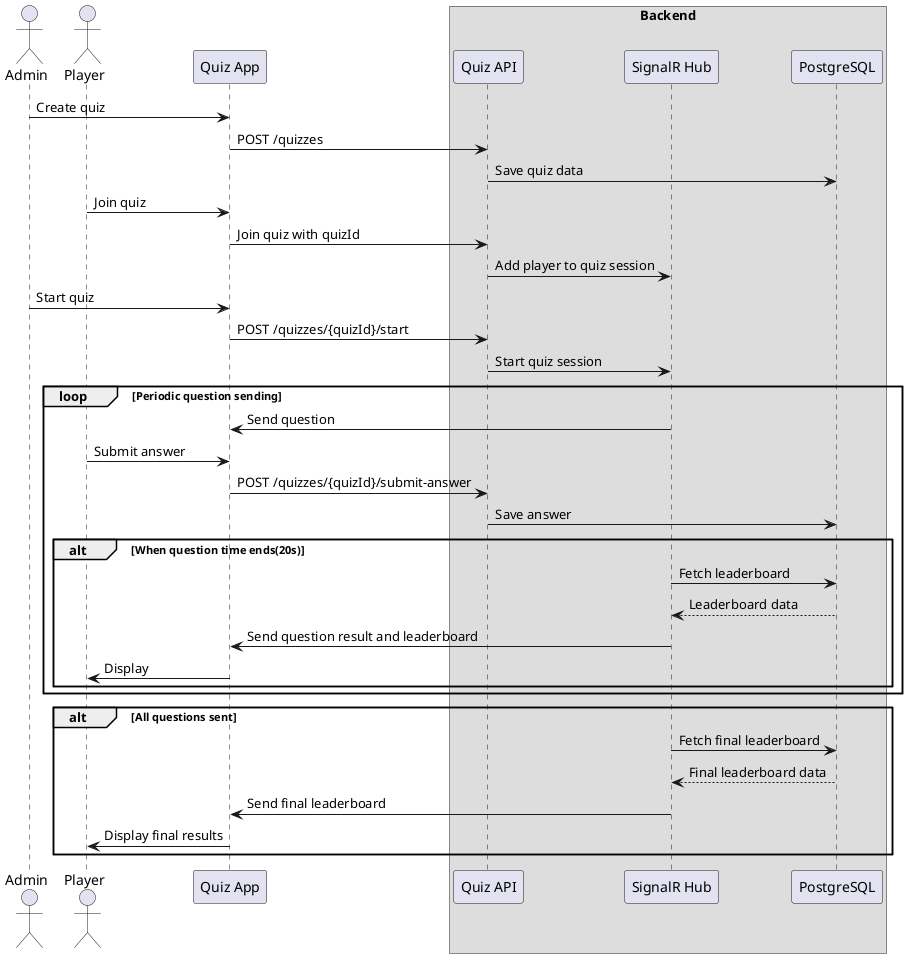 @startuml StartQuizSessionFlow

actor Admin
actor Player

participant "Quiz App" as QuizApp

box "Backend"
participant "Quiz API" as QuizAPI
participant "SignalR Hub" as SignalRHub
participant "PostgreSQL" as PostgreSQL
end box

Admin -> QuizApp: Create quiz
QuizApp -> QuizAPI: POST /quizzes
QuizAPI -> PostgreSQL: Save quiz data

Player -> QuizApp: Join quiz
QuizApp -> QuizAPI: Join quiz with quizId
QuizAPI -> SignalRHub: Add player to quiz session

Admin -> QuizApp: Start quiz
QuizApp -> QuizAPI: POST /quizzes/{quizId}/start
QuizAPI -> SignalRHub: Start quiz session

loop Periodic question sending
    SignalRHub -> QuizApp: Send question
    Player -> QuizApp: Submit answer
    QuizApp -> QuizAPI: POST /quizzes/{quizId}/submit-answer
    QuizAPI -> PostgreSQL: Save answer

    alt When question time ends(20s)
        SignalRHub -> PostgreSQL: Fetch leaderboard
        PostgreSQL --> SignalRHub: Leaderboard data
        SignalRHub -> QuizApp: Send question result and leaderboard
        QuizApp -> Player: Display
    end
end while (More questions remain)

alt All questions sent
    SignalRHub -> PostgreSQL: Fetch final leaderboard
    PostgreSQL --> SignalRHub: Final leaderboard data
    SignalRHub -> QuizApp: Send final leaderboard
    QuizApp -> Player: Display final results
end
@enduml